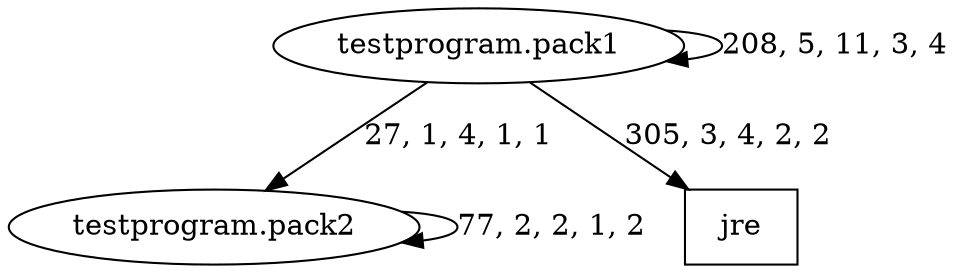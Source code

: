 digraph test_graph_package{
	0 [label="testprogram.pack2"];
	1 [label="testprogram.pack1"];
	2 [label="jre" shape="box"];
	0 -> 0 [label="77, 2, 2, 1, 2"]
	1 -> 0 [label="27, 1, 4, 1, 1"]
	1 -> 1 [label="208, 5, 11, 3, 4"]
	1 -> 2 [label="305, 3, 4, 2, 2"]
}